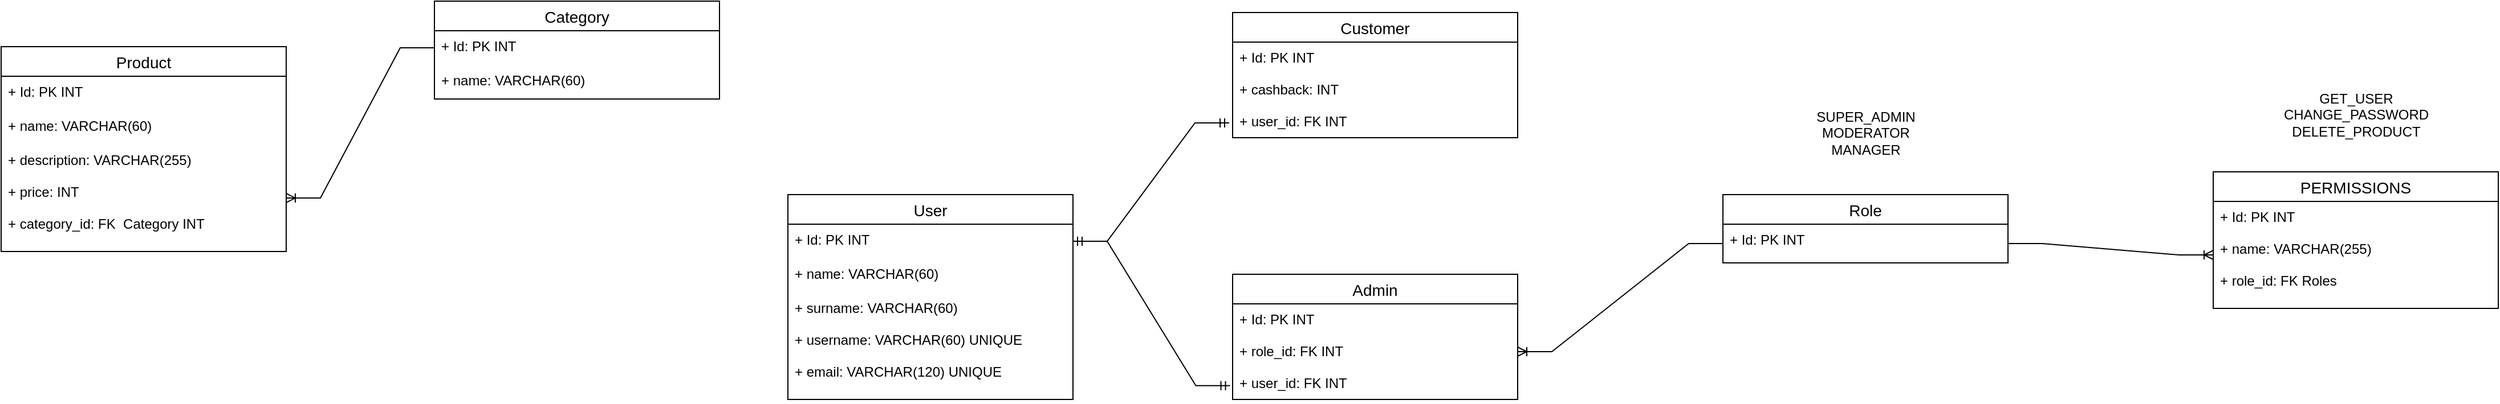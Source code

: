 <mxfile version="20.8.22" type="github">
  <diagram id="R2lEEEUBdFMjLlhIrx00" name="Page-1">
    <mxGraphModel dx="596" dy="380" grid="1" gridSize="10" guides="1" tooltips="1" connect="1" arrows="1" fold="1" page="1" pageScale="1" pageWidth="3300" pageHeight="4681" math="0" shadow="0" extFonts="Permanent Marker^https://fonts.googleapis.com/css?family=Permanent+Marker">
      <root>
        <mxCell id="0" />
        <mxCell id="1" parent="0" />
        <mxCell id="X3GpeF969z6_8VNaGLwK-1" value="Product" style="swimlane;fontStyle=0;childLayout=stackLayout;horizontal=1;startSize=26;horizontalStack=0;resizeParent=1;resizeParentMax=0;resizeLast=0;collapsible=1;marginBottom=0;align=center;fontSize=14;" vertex="1" parent="1">
          <mxGeometry x="120" y="200" width="250" height="180" as="geometry" />
        </mxCell>
        <mxCell id="X3GpeF969z6_8VNaGLwK-2" value="+ Id: PK INT" style="text;strokeColor=none;fillColor=none;spacingLeft=4;spacingRight=4;overflow=hidden;rotatable=0;points=[[0,0.5],[1,0.5]];portConstraint=eastwest;fontSize=12;" vertex="1" parent="X3GpeF969z6_8VNaGLwK-1">
          <mxGeometry y="26" width="250" height="30" as="geometry" />
        </mxCell>
        <mxCell id="X3GpeF969z6_8VNaGLwK-3" value="+ name: VARCHAR(60)" style="text;strokeColor=none;fillColor=none;spacingLeft=4;spacingRight=4;overflow=hidden;rotatable=0;points=[[0,0.5],[1,0.5]];portConstraint=eastwest;fontSize=12;" vertex="1" parent="X3GpeF969z6_8VNaGLwK-1">
          <mxGeometry y="56" width="250" height="30" as="geometry" />
        </mxCell>
        <mxCell id="X3GpeF969z6_8VNaGLwK-4" value="+ description: VARCHAR(255)&#xa;&#xa;+ price: INT&#xa;&#xa;+ category_id: FK  Category INT" style="text;strokeColor=none;fillColor=none;spacingLeft=4;spacingRight=4;overflow=hidden;rotatable=0;points=[[0,0.5],[1,0.5]];portConstraint=eastwest;fontSize=12;" vertex="1" parent="X3GpeF969z6_8VNaGLwK-1">
          <mxGeometry y="86" width="250" height="94" as="geometry" />
        </mxCell>
        <mxCell id="X3GpeF969z6_8VNaGLwK-5" value="Category" style="swimlane;fontStyle=0;childLayout=stackLayout;horizontal=1;startSize=26;horizontalStack=0;resizeParent=1;resizeParentMax=0;resizeLast=0;collapsible=1;marginBottom=0;align=center;fontSize=14;" vertex="1" parent="1">
          <mxGeometry x="500" y="160" width="250" height="86" as="geometry" />
        </mxCell>
        <mxCell id="X3GpeF969z6_8VNaGLwK-6" value="+ Id: PK INT" style="text;strokeColor=none;fillColor=none;spacingLeft=4;spacingRight=4;overflow=hidden;rotatable=0;points=[[0,0.5],[1,0.5]];portConstraint=eastwest;fontSize=12;" vertex="1" parent="X3GpeF969z6_8VNaGLwK-5">
          <mxGeometry y="26" width="250" height="30" as="geometry" />
        </mxCell>
        <mxCell id="X3GpeF969z6_8VNaGLwK-7" value="+ name: VARCHAR(60)" style="text;strokeColor=none;fillColor=none;spacingLeft=4;spacingRight=4;overflow=hidden;rotatable=0;points=[[0,0.5],[1,0.5]];portConstraint=eastwest;fontSize=12;" vertex="1" parent="X3GpeF969z6_8VNaGLwK-5">
          <mxGeometry y="56" width="250" height="30" as="geometry" />
        </mxCell>
        <mxCell id="X3GpeF969z6_8VNaGLwK-9" value="" style="edgeStyle=entityRelationEdgeStyle;fontSize=12;html=1;endArrow=ERoneToMany;rounded=0;exitX=0;exitY=0.5;exitDx=0;exitDy=0;entryX=1;entryY=0.5;entryDx=0;entryDy=0;" edge="1" parent="1" source="X3GpeF969z6_8VNaGLwK-6" target="X3GpeF969z6_8VNaGLwK-4">
          <mxGeometry width="100" height="100" relative="1" as="geometry">
            <mxPoint x="360" y="400" as="sourcePoint" />
            <mxPoint x="460" y="300" as="targetPoint" />
          </mxGeometry>
        </mxCell>
        <mxCell id="X3GpeF969z6_8VNaGLwK-14" value="User" style="swimlane;fontStyle=0;childLayout=stackLayout;horizontal=1;startSize=26;horizontalStack=0;resizeParent=1;resizeParentMax=0;resizeLast=0;collapsible=1;marginBottom=0;align=center;fontSize=14;" vertex="1" parent="1">
          <mxGeometry x="810" y="330" width="250" height="180" as="geometry" />
        </mxCell>
        <mxCell id="X3GpeF969z6_8VNaGLwK-15" value="+ Id: PK INT " style="text;strokeColor=none;fillColor=none;spacingLeft=4;spacingRight=4;overflow=hidden;rotatable=0;points=[[0,0.5],[1,0.5]];portConstraint=eastwest;fontSize=12;" vertex="1" parent="X3GpeF969z6_8VNaGLwK-14">
          <mxGeometry y="26" width="250" height="30" as="geometry" />
        </mxCell>
        <mxCell id="X3GpeF969z6_8VNaGLwK-16" value="+ name: VARCHAR(60)" style="text;strokeColor=none;fillColor=none;spacingLeft=4;spacingRight=4;overflow=hidden;rotatable=0;points=[[0,0.5],[1,0.5]];portConstraint=eastwest;fontSize=12;" vertex="1" parent="X3GpeF969z6_8VNaGLwK-14">
          <mxGeometry y="56" width="250" height="30" as="geometry" />
        </mxCell>
        <mxCell id="X3GpeF969z6_8VNaGLwK-17" value="+ surname: VARCHAR(60)&#xa;&#xa;+ username: VARCHAR(60) UNIQUE&#xa;&#xa;+ email: VARCHAR(120) UNIQUE" style="text;strokeColor=none;fillColor=none;spacingLeft=4;spacingRight=4;overflow=hidden;rotatable=0;points=[[0,0.5],[1,0.5]];portConstraint=eastwest;fontSize=12;" vertex="1" parent="X3GpeF969z6_8VNaGLwK-14">
          <mxGeometry y="86" width="250" height="94" as="geometry" />
        </mxCell>
        <mxCell id="X3GpeF969z6_8VNaGLwK-18" value="Customer" style="swimlane;fontStyle=0;childLayout=stackLayout;horizontal=1;startSize=26;horizontalStack=0;resizeParent=1;resizeParentMax=0;resizeLast=0;collapsible=1;marginBottom=0;align=center;fontSize=14;" vertex="1" parent="1">
          <mxGeometry x="1200" y="170" width="250" height="110" as="geometry" />
        </mxCell>
        <mxCell id="X3GpeF969z6_8VNaGLwK-19" value="+ Id: PK INT&#xa; &#xa;+ cashback: INT&#xa;&#xa;+ user_id: FK INT" style="text;strokeColor=none;fillColor=none;spacingLeft=4;spacingRight=4;overflow=hidden;rotatable=0;points=[[0,0.5],[1,0.5]];portConstraint=eastwest;fontSize=12;" vertex="1" parent="X3GpeF969z6_8VNaGLwK-18">
          <mxGeometry y="26" width="250" height="84" as="geometry" />
        </mxCell>
        <mxCell id="X3GpeF969z6_8VNaGLwK-22" value="" style="edgeStyle=entityRelationEdgeStyle;fontSize=12;html=1;endArrow=ERmandOne;startArrow=ERmandOne;rounded=0;entryX=-0.012;entryY=0.845;entryDx=0;entryDy=0;entryPerimeter=0;" edge="1" parent="1" target="X3GpeF969z6_8VNaGLwK-19">
          <mxGeometry width="100" height="100" relative="1" as="geometry">
            <mxPoint x="1060" y="371" as="sourcePoint" />
            <mxPoint x="1150" y="230" as="targetPoint" />
          </mxGeometry>
        </mxCell>
        <mxCell id="X3GpeF969z6_8VNaGLwK-23" value="Admin" style="swimlane;fontStyle=0;childLayout=stackLayout;horizontal=1;startSize=26;horizontalStack=0;resizeParent=1;resizeParentMax=0;resizeLast=0;collapsible=1;marginBottom=0;align=center;fontSize=14;" vertex="1" parent="1">
          <mxGeometry x="1200" y="400" width="250" height="110" as="geometry" />
        </mxCell>
        <mxCell id="X3GpeF969z6_8VNaGLwK-24" value="+ Id: PK INT&#xa; &#xa;+ role_id: FK INT&#xa;&#xa;+ user_id: FK INT" style="text;strokeColor=none;fillColor=none;spacingLeft=4;spacingRight=4;overflow=hidden;rotatable=0;points=[[0,0.5],[1,0.5]];portConstraint=eastwest;fontSize=12;" vertex="1" parent="X3GpeF969z6_8VNaGLwK-23">
          <mxGeometry y="26" width="250" height="84" as="geometry" />
        </mxCell>
        <mxCell id="X3GpeF969z6_8VNaGLwK-25" value="" style="edgeStyle=entityRelationEdgeStyle;fontSize=12;html=1;endArrow=ERmandOne;startArrow=ERmandOne;rounded=0;entryX=-0.009;entryY=0.856;entryDx=0;entryDy=0;entryPerimeter=0;exitX=1;exitY=0.5;exitDx=0;exitDy=0;" edge="1" parent="1" source="X3GpeF969z6_8VNaGLwK-15" target="X3GpeF969z6_8VNaGLwK-24">
          <mxGeometry width="100" height="100" relative="1" as="geometry">
            <mxPoint x="1080" y="400" as="sourcePoint" />
            <mxPoint x="1190" y="510" as="targetPoint" />
          </mxGeometry>
        </mxCell>
        <mxCell id="X3GpeF969z6_8VNaGLwK-26" value="Role" style="swimlane;fontStyle=0;childLayout=stackLayout;horizontal=1;startSize=26;horizontalStack=0;resizeParent=1;resizeParentMax=0;resizeLast=0;collapsible=1;marginBottom=0;align=center;fontSize=14;" vertex="1" parent="1">
          <mxGeometry x="1630" y="330" width="250" height="60" as="geometry" />
        </mxCell>
        <mxCell id="X3GpeF969z6_8VNaGLwK-27" value="+ Id: PK INT" style="text;strokeColor=none;fillColor=none;spacingLeft=4;spacingRight=4;overflow=hidden;rotatable=0;points=[[0,0.5],[1,0.5]];portConstraint=eastwest;fontSize=12;" vertex="1" parent="X3GpeF969z6_8VNaGLwK-26">
          <mxGeometry y="26" width="250" height="34" as="geometry" />
        </mxCell>
        <mxCell id="X3GpeF969z6_8VNaGLwK-28" value="SUPER_ADMIN&lt;br&gt;MODERATOR&lt;br&gt;MANAGER" style="text;html=1;align=center;verticalAlign=middle;resizable=0;points=[];autosize=1;strokeColor=none;fillColor=none;" vertex="1" parent="1">
          <mxGeometry x="1700" y="246" width="110" height="60" as="geometry" />
        </mxCell>
        <mxCell id="X3GpeF969z6_8VNaGLwK-29" value="" style="edgeStyle=entityRelationEdgeStyle;fontSize=12;html=1;endArrow=ERoneToMany;rounded=0;entryX=1;entryY=0.5;entryDx=0;entryDy=0;exitX=0;exitY=0.5;exitDx=0;exitDy=0;" edge="1" parent="1" source="X3GpeF969z6_8VNaGLwK-27" target="X3GpeF969z6_8VNaGLwK-24">
          <mxGeometry width="100" height="100" relative="1" as="geometry">
            <mxPoint x="1300" y="360" as="sourcePoint" />
            <mxPoint x="1400" y="260" as="targetPoint" />
          </mxGeometry>
        </mxCell>
        <mxCell id="X3GpeF969z6_8VNaGLwK-30" value="PERMISSIONS" style="swimlane;fontStyle=0;childLayout=stackLayout;horizontal=1;startSize=26;horizontalStack=0;resizeParent=1;resizeParentMax=0;resizeLast=0;collapsible=1;marginBottom=0;align=center;fontSize=14;" vertex="1" parent="1">
          <mxGeometry x="2060" y="310" width="250" height="120" as="geometry" />
        </mxCell>
        <mxCell id="X3GpeF969z6_8VNaGLwK-31" value="+ Id: PK INT&#xa;&#xa;+ name: VARCHAR(255)&#xa;&#xa;+ role_id: FK Roles" style="text;strokeColor=none;fillColor=none;spacingLeft=4;spacingRight=4;overflow=hidden;rotatable=0;points=[[0,0.5],[1,0.5]];portConstraint=eastwest;fontSize=12;" vertex="1" parent="X3GpeF969z6_8VNaGLwK-30">
          <mxGeometry y="26" width="250" height="94" as="geometry" />
        </mxCell>
        <mxCell id="X3GpeF969z6_8VNaGLwK-32" value="GET_USER&lt;br&gt;CHANGE_PASSWORD&lt;br&gt;DELETE_PRODUCT" style="text;html=1;align=center;verticalAlign=middle;resizable=0;points=[];autosize=1;strokeColor=none;fillColor=none;" vertex="1" parent="1">
          <mxGeometry x="2110" y="230" width="150" height="60" as="geometry" />
        </mxCell>
        <mxCell id="X3GpeF969z6_8VNaGLwK-33" value="" style="edgeStyle=entityRelationEdgeStyle;fontSize=12;html=1;endArrow=ERoneToMany;rounded=0;exitX=1;exitY=0.5;exitDx=0;exitDy=0;entryX=0;entryY=0.5;entryDx=0;entryDy=0;" edge="1" parent="1" source="X3GpeF969z6_8VNaGLwK-27" target="X3GpeF969z6_8VNaGLwK-31">
          <mxGeometry width="100" height="100" relative="1" as="geometry">
            <mxPoint x="2010" y="410" as="sourcePoint" />
            <mxPoint x="2110" y="310" as="targetPoint" />
          </mxGeometry>
        </mxCell>
      </root>
    </mxGraphModel>
  </diagram>
</mxfile>
